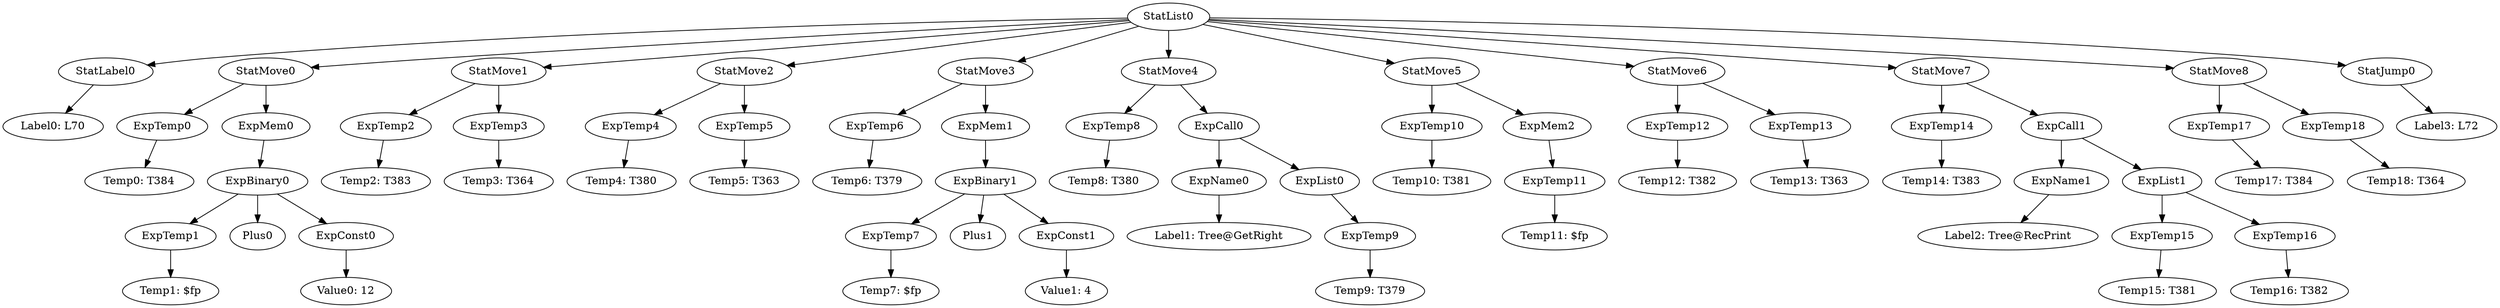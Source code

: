 digraph {
	ordering = out;
	StatMove8 -> ExpTemp17;
	StatMove8 -> ExpTemp18;
	ExpCall1 -> ExpName1;
	ExpCall1 -> ExpList1;
	ExpName1 -> "Label2: Tree@RecPrint";
	ExpTemp16 -> "Temp16: T382";
	ExpTemp13 -> "Temp13: T363";
	StatMove6 -> ExpTemp12;
	StatMove6 -> ExpTemp13;
	ExpTemp15 -> "Temp15: T381";
	ExpList0 -> ExpTemp9;
	ExpTemp9 -> "Temp9: T379";
	StatJump0 -> "Label3: L72";
	ExpTemp17 -> "Temp17: T384";
	ExpMem2 -> ExpTemp11;
	ExpCall0 -> ExpName0;
	ExpCall0 -> ExpList0;
	ExpName0 -> "Label1: Tree@GetRight";
	StatMove5 -> ExpTemp10;
	StatMove5 -> ExpMem2;
	ExpConst1 -> "Value1: 4";
	ExpBinary1 -> ExpTemp7;
	ExpBinary1 -> Plus1;
	ExpBinary1 -> ExpConst1;
	StatMove1 -> ExpTemp2;
	StatMove1 -> ExpTemp3;
	ExpTemp8 -> "Temp8: T380";
	ExpTemp10 -> "Temp10: T381";
	ExpTemp2 -> "Temp2: T383";
	StatMove2 -> ExpTemp4;
	StatMove2 -> ExpTemp5;
	ExpTemp18 -> "Temp18: T364";
	ExpConst0 -> "Value0: 12";
	ExpMem1 -> ExpBinary1;
	StatLabel0 -> "Label0: L70";
	StatList0 -> StatLabel0;
	StatList0 -> StatMove0;
	StatList0 -> StatMove1;
	StatList0 -> StatMove2;
	StatList0 -> StatMove3;
	StatList0 -> StatMove4;
	StatList0 -> StatMove5;
	StatList0 -> StatMove6;
	StatList0 -> StatMove7;
	StatList0 -> StatMove8;
	StatList0 -> StatJump0;
	ExpTemp0 -> "Temp0: T384";
	ExpTemp12 -> "Temp12: T382";
	ExpBinary0 -> ExpTemp1;
	ExpBinary0 -> Plus0;
	ExpBinary0 -> ExpConst0;
	StatMove0 -> ExpTemp0;
	StatMove0 -> ExpMem0;
	ExpTemp3 -> "Temp3: T364";
	ExpTemp14 -> "Temp14: T383";
	ExpTemp1 -> "Temp1: $fp";
	ExpTemp5 -> "Temp5: T363";
	ExpTemp6 -> "Temp6: T379";
	ExpTemp11 -> "Temp11: $fp";
	StatMove3 -> ExpTemp6;
	StatMove3 -> ExpMem1;
	ExpTemp4 -> "Temp4: T380";
	ExpTemp7 -> "Temp7: $fp";
	ExpList1 -> ExpTemp15;
	ExpList1 -> ExpTemp16;
	StatMove7 -> ExpTemp14;
	StatMove7 -> ExpCall1;
	ExpMem0 -> ExpBinary0;
	StatMove4 -> ExpTemp8;
	StatMove4 -> ExpCall0;
}

